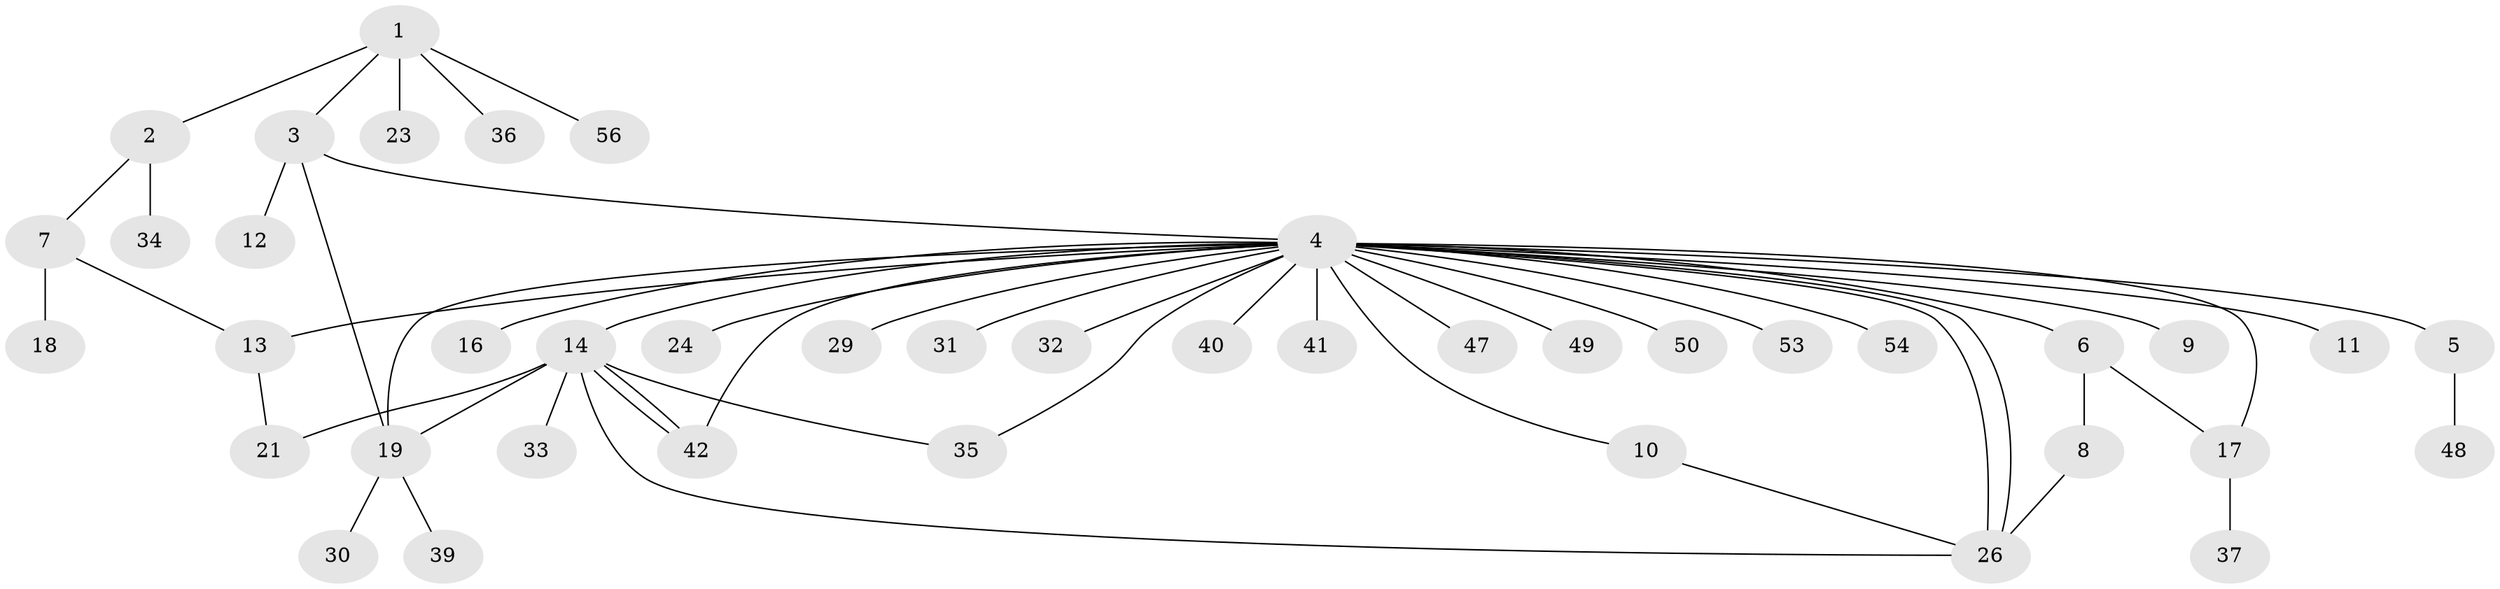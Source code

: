 // Generated by graph-tools (version 1.1) at 2025/51/02/27/25 19:51:55]
// undirected, 42 vertices, 53 edges
graph export_dot {
graph [start="1"]
  node [color=gray90,style=filled];
  1 [super="+20"];
  2 [super="+15"];
  3 [super="+45"];
  4 [super="+52"];
  5 [super="+22"];
  6 [super="+46"];
  7 [super="+25"];
  8 [super="+38"];
  9;
  10;
  11;
  12;
  13;
  14 [super="+27"];
  16;
  17 [super="+44"];
  18;
  19 [super="+28"];
  21;
  23;
  24;
  26 [super="+57"];
  29;
  30;
  31;
  32;
  33;
  34 [super="+51"];
  35 [super="+43"];
  36;
  37;
  39;
  40;
  41;
  42 [super="+55"];
  47;
  48;
  49;
  50;
  53;
  54;
  56;
  1 -- 2;
  1 -- 3;
  1 -- 36;
  1 -- 56;
  1 -- 23;
  2 -- 7;
  2 -- 34;
  3 -- 4;
  3 -- 12;
  3 -- 19;
  4 -- 5;
  4 -- 6;
  4 -- 9;
  4 -- 10;
  4 -- 11;
  4 -- 13;
  4 -- 14 [weight=2];
  4 -- 16;
  4 -- 17;
  4 -- 19;
  4 -- 24;
  4 -- 26;
  4 -- 26;
  4 -- 29;
  4 -- 31;
  4 -- 32;
  4 -- 35;
  4 -- 40;
  4 -- 41;
  4 -- 42;
  4 -- 47;
  4 -- 49;
  4 -- 50;
  4 -- 53;
  4 -- 54;
  5 -- 48;
  6 -- 8;
  6 -- 17;
  7 -- 13;
  7 -- 18;
  8 -- 26;
  10 -- 26;
  13 -- 21;
  14 -- 33;
  14 -- 42;
  14 -- 42;
  14 -- 19;
  14 -- 21;
  14 -- 35;
  14 -- 26;
  17 -- 37;
  19 -- 30;
  19 -- 39;
}
